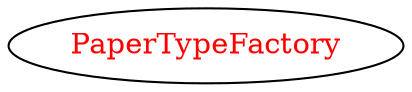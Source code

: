 digraph dependencyGraph {
 concentrate=true;
 ranksep="2.0";
 rankdir="LR"; 
 splines="ortho";
"PaperTypeFactory" [fontcolor="red"];
}